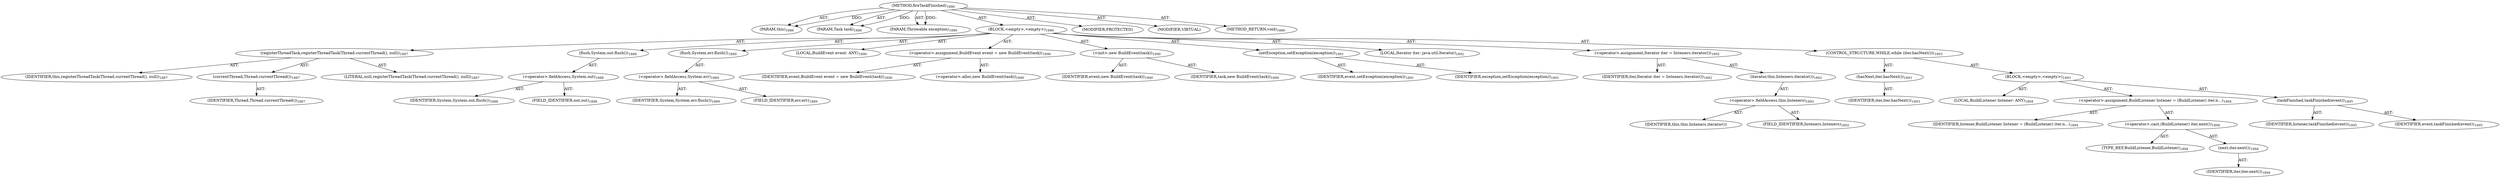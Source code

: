 digraph "fireTaskFinished" {  
"111669149787" [label = <(METHOD,fireTaskFinished)<SUB>1886</SUB>> ]
"115964117052" [label = <(PARAM,this)<SUB>1886</SUB>> ]
"115964117204" [label = <(PARAM,Task task)<SUB>1886</SUB>> ]
"115964117205" [label = <(PARAM,Throwable exception)<SUB>1886</SUB>> ]
"25769803961" [label = <(BLOCK,&lt;empty&gt;,&lt;empty&gt;)<SUB>1886</SUB>> ]
"30064771797" [label = <(registerThreadTask,registerThreadTask(Thread.currentThread(), null))<SUB>1887</SUB>> ]
"68719476825" [label = <(IDENTIFIER,this,registerThreadTask(Thread.currentThread(), null))<SUB>1887</SUB>> ]
"30064771798" [label = <(currentThread,Thread.currentThread())<SUB>1887</SUB>> ]
"68719477472" [label = <(IDENTIFIER,Thread,Thread.currentThread())<SUB>1887</SUB>> ]
"90194313327" [label = <(LITERAL,null,registerThreadTask(Thread.currentThread(), null))<SUB>1887</SUB>> ]
"30064771799" [label = <(flush,System.out.flush())<SUB>1888</SUB>> ]
"30064771800" [label = <(&lt;operator&gt;.fieldAccess,System.out)<SUB>1888</SUB>> ]
"68719477473" [label = <(IDENTIFIER,System,System.out.flush())<SUB>1888</SUB>> ]
"55834574973" [label = <(FIELD_IDENTIFIER,out,out)<SUB>1888</SUB>> ]
"30064771801" [label = <(flush,System.err.flush())<SUB>1889</SUB>> ]
"30064771802" [label = <(&lt;operator&gt;.fieldAccess,System.err)<SUB>1889</SUB>> ]
"68719477474" [label = <(IDENTIFIER,System,System.err.flush())<SUB>1889</SUB>> ]
"55834574974" [label = <(FIELD_IDENTIFIER,err,err)<SUB>1889</SUB>> ]
"94489280604" [label = <(LOCAL,BuildEvent event: ANY)<SUB>1890</SUB>> ]
"30064771803" [label = <(&lt;operator&gt;.assignment,BuildEvent event = new BuildEvent(task))<SUB>1890</SUB>> ]
"68719477475" [label = <(IDENTIFIER,event,BuildEvent event = new BuildEvent(task))<SUB>1890</SUB>> ]
"30064771804" [label = <(&lt;operator&gt;.alloc,new BuildEvent(task))<SUB>1890</SUB>> ]
"30064771805" [label = <(&lt;init&gt;,new BuildEvent(task))<SUB>1890</SUB>> ]
"68719477476" [label = <(IDENTIFIER,event,new BuildEvent(task))<SUB>1890</SUB>> ]
"68719477477" [label = <(IDENTIFIER,task,new BuildEvent(task))<SUB>1890</SUB>> ]
"30064771806" [label = <(setException,setException(exception))<SUB>1891</SUB>> ]
"68719477478" [label = <(IDENTIFIER,event,setException(exception))<SUB>1891</SUB>> ]
"68719477479" [label = <(IDENTIFIER,exception,setException(exception))<SUB>1891</SUB>> ]
"94489280605" [label = <(LOCAL,Iterator iter: java.util.Iterator)<SUB>1892</SUB>> ]
"30064771807" [label = <(&lt;operator&gt;.assignment,Iterator iter = listeners.iterator())<SUB>1892</SUB>> ]
"68719477480" [label = <(IDENTIFIER,iter,Iterator iter = listeners.iterator())<SUB>1892</SUB>> ]
"30064771808" [label = <(iterator,this.listeners.iterator())<SUB>1892</SUB>> ]
"30064771809" [label = <(&lt;operator&gt;.fieldAccess,this.listeners)<SUB>1892</SUB>> ]
"68719477481" [label = <(IDENTIFIER,this,this.listeners.iterator())> ]
"55834574975" [label = <(FIELD_IDENTIFIER,listeners,listeners)<SUB>1892</SUB>> ]
"47244640331" [label = <(CONTROL_STRUCTURE,WHILE,while (iter.hasNext()))<SUB>1893</SUB>> ]
"30064771810" [label = <(hasNext,iter.hasNext())<SUB>1893</SUB>> ]
"68719477482" [label = <(IDENTIFIER,iter,iter.hasNext())<SUB>1893</SUB>> ]
"25769803962" [label = <(BLOCK,&lt;empty&gt;,&lt;empty&gt;)<SUB>1893</SUB>> ]
"94489280606" [label = <(LOCAL,BuildListener listener: ANY)<SUB>1894</SUB>> ]
"30064771811" [label = <(&lt;operator&gt;.assignment,BuildListener listener = (BuildListener) iter.n...)<SUB>1894</SUB>> ]
"68719477483" [label = <(IDENTIFIER,listener,BuildListener listener = (BuildListener) iter.n...)<SUB>1894</SUB>> ]
"30064771812" [label = <(&lt;operator&gt;.cast,(BuildListener) iter.next())<SUB>1894</SUB>> ]
"180388626478" [label = <(TYPE_REF,BuildListener,BuildListener)<SUB>1894</SUB>> ]
"30064771813" [label = <(next,iter.next())<SUB>1894</SUB>> ]
"68719477484" [label = <(IDENTIFIER,iter,iter.next())<SUB>1894</SUB>> ]
"30064771814" [label = <(taskFinished,taskFinished(event))<SUB>1895</SUB>> ]
"68719477485" [label = <(IDENTIFIER,listener,taskFinished(event))<SUB>1895</SUB>> ]
"68719477486" [label = <(IDENTIFIER,event,taskFinished(event))<SUB>1895</SUB>> ]
"133143986406" [label = <(MODIFIER,PROTECTED)> ]
"133143986407" [label = <(MODIFIER,VIRTUAL)> ]
"128849018971" [label = <(METHOD_RETURN,void)<SUB>1886</SUB>> ]
  "111669149787" -> "115964117052"  [ label = "AST: "] 
  "111669149787" -> "115964117204"  [ label = "AST: "] 
  "111669149787" -> "115964117205"  [ label = "AST: "] 
  "111669149787" -> "25769803961"  [ label = "AST: "] 
  "111669149787" -> "133143986406"  [ label = "AST: "] 
  "111669149787" -> "133143986407"  [ label = "AST: "] 
  "111669149787" -> "128849018971"  [ label = "AST: "] 
  "25769803961" -> "30064771797"  [ label = "AST: "] 
  "25769803961" -> "30064771799"  [ label = "AST: "] 
  "25769803961" -> "30064771801"  [ label = "AST: "] 
  "25769803961" -> "94489280604"  [ label = "AST: "] 
  "25769803961" -> "30064771803"  [ label = "AST: "] 
  "25769803961" -> "30064771805"  [ label = "AST: "] 
  "25769803961" -> "30064771806"  [ label = "AST: "] 
  "25769803961" -> "94489280605"  [ label = "AST: "] 
  "25769803961" -> "30064771807"  [ label = "AST: "] 
  "25769803961" -> "47244640331"  [ label = "AST: "] 
  "30064771797" -> "68719476825"  [ label = "AST: "] 
  "30064771797" -> "30064771798"  [ label = "AST: "] 
  "30064771797" -> "90194313327"  [ label = "AST: "] 
  "30064771798" -> "68719477472"  [ label = "AST: "] 
  "30064771799" -> "30064771800"  [ label = "AST: "] 
  "30064771800" -> "68719477473"  [ label = "AST: "] 
  "30064771800" -> "55834574973"  [ label = "AST: "] 
  "30064771801" -> "30064771802"  [ label = "AST: "] 
  "30064771802" -> "68719477474"  [ label = "AST: "] 
  "30064771802" -> "55834574974"  [ label = "AST: "] 
  "30064771803" -> "68719477475"  [ label = "AST: "] 
  "30064771803" -> "30064771804"  [ label = "AST: "] 
  "30064771805" -> "68719477476"  [ label = "AST: "] 
  "30064771805" -> "68719477477"  [ label = "AST: "] 
  "30064771806" -> "68719477478"  [ label = "AST: "] 
  "30064771806" -> "68719477479"  [ label = "AST: "] 
  "30064771807" -> "68719477480"  [ label = "AST: "] 
  "30064771807" -> "30064771808"  [ label = "AST: "] 
  "30064771808" -> "30064771809"  [ label = "AST: "] 
  "30064771809" -> "68719477481"  [ label = "AST: "] 
  "30064771809" -> "55834574975"  [ label = "AST: "] 
  "47244640331" -> "30064771810"  [ label = "AST: "] 
  "47244640331" -> "25769803962"  [ label = "AST: "] 
  "30064771810" -> "68719477482"  [ label = "AST: "] 
  "25769803962" -> "94489280606"  [ label = "AST: "] 
  "25769803962" -> "30064771811"  [ label = "AST: "] 
  "25769803962" -> "30064771814"  [ label = "AST: "] 
  "30064771811" -> "68719477483"  [ label = "AST: "] 
  "30064771811" -> "30064771812"  [ label = "AST: "] 
  "30064771812" -> "180388626478"  [ label = "AST: "] 
  "30064771812" -> "30064771813"  [ label = "AST: "] 
  "30064771813" -> "68719477484"  [ label = "AST: "] 
  "30064771814" -> "68719477485"  [ label = "AST: "] 
  "30064771814" -> "68719477486"  [ label = "AST: "] 
  "111669149787" -> "115964117052"  [ label = "DDG: "] 
  "111669149787" -> "115964117204"  [ label = "DDG: "] 
  "111669149787" -> "115964117205"  [ label = "DDG: "] 
}
